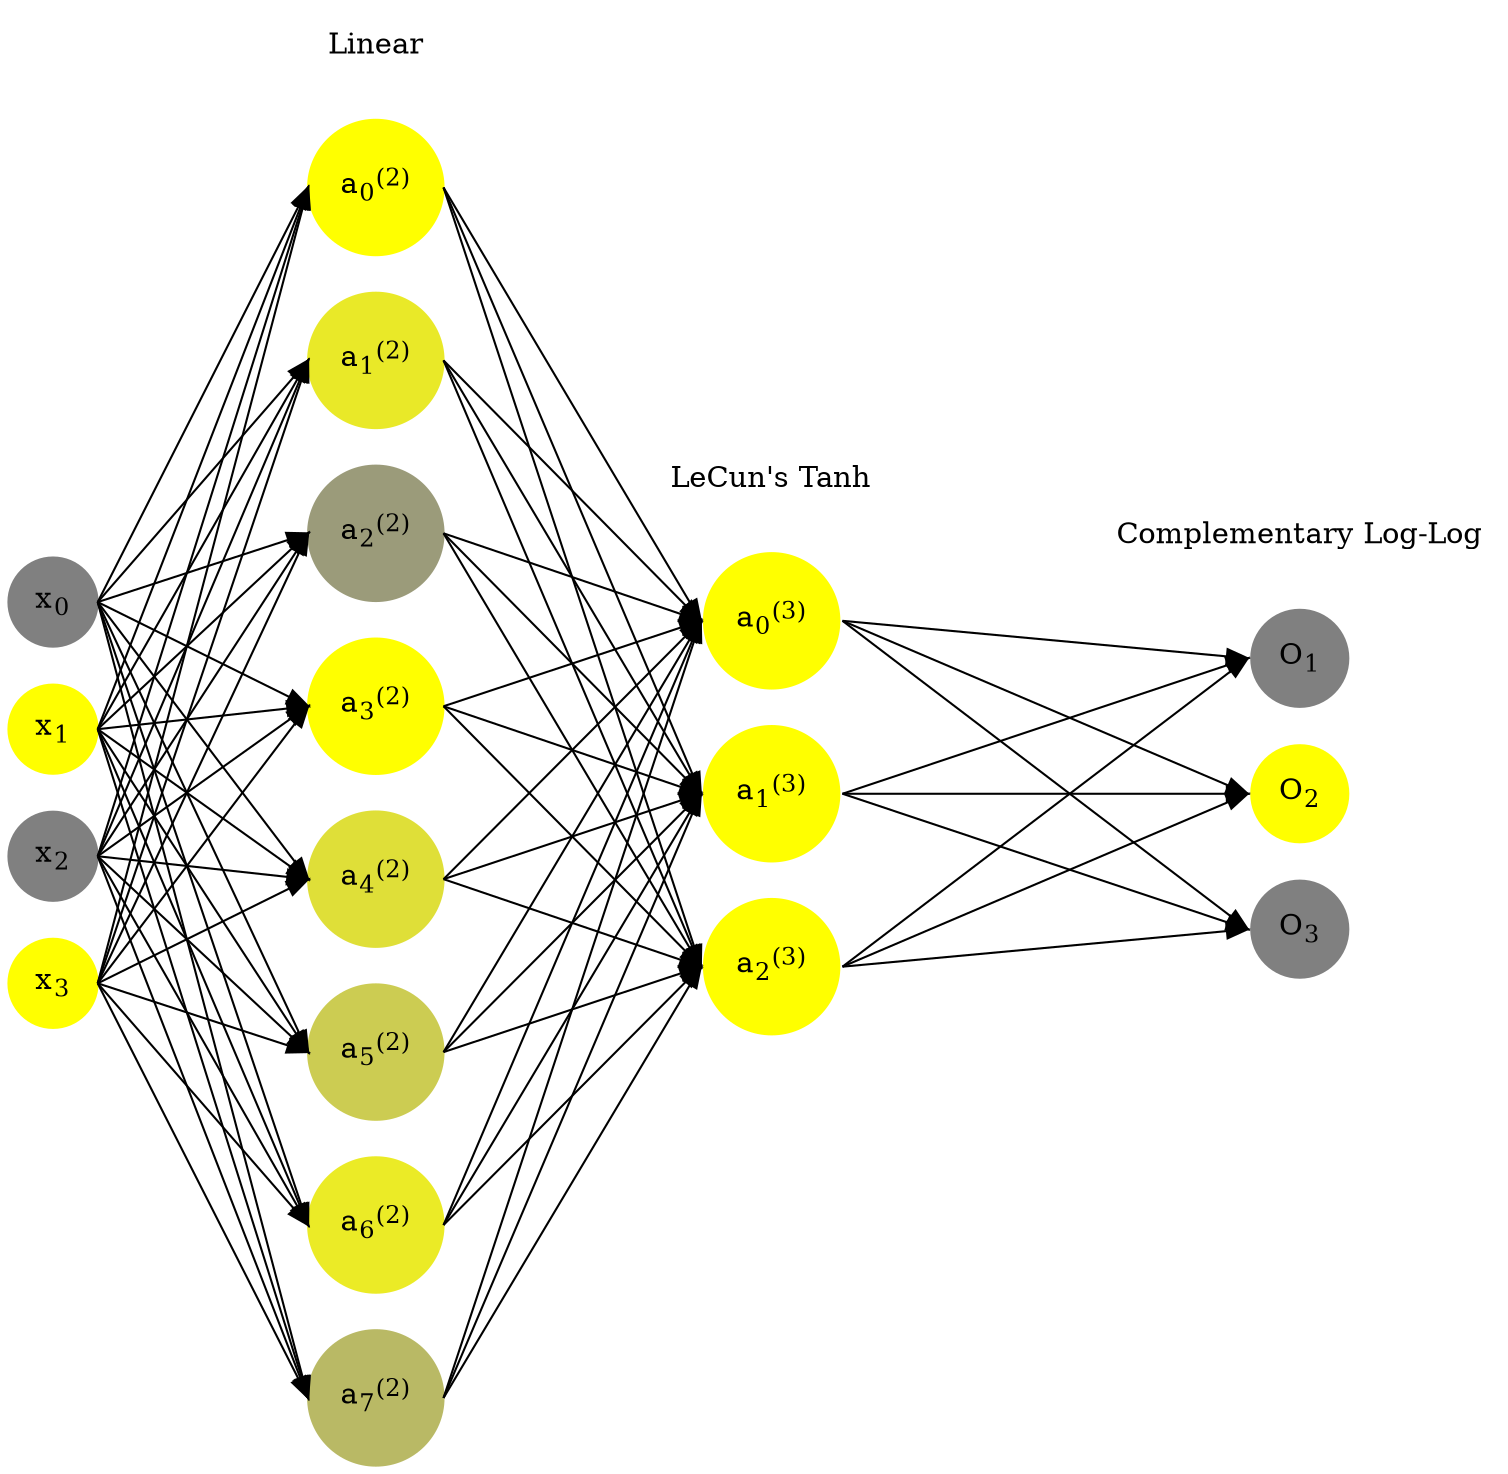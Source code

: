 digraph G {
	rankdir = LR;
	splines=false;
	edge[style=invis];
	ranksep= 1.4;
	{
	node [shape=circle, color="0.1667, 0.0, 0.5", style=filled, fillcolor="0.1667, 0.0, 0.5"];
	x0 [label=<x<sub>0</sub>>];
	}
	{
	node [shape=circle, color="0.1667, 1.0, 1.0", style=filled, fillcolor="0.1667, 1.0, 1.0"];
	x1 [label=<x<sub>1</sub>>];
	}
	{
	node [shape=circle, color="0.1667, 0.0, 0.5", style=filled, fillcolor="0.1667, 0.0, 0.5"];
	x2 [label=<x<sub>2</sub>>];
	}
	{
	node [shape=circle, color="0.1667, 1.0, 1.0", style=filled, fillcolor="0.1667, 1.0, 1.0"];
	x3 [label=<x<sub>3</sub>>];
	}
	{
	node [shape=circle, color="0.1667, 2.913055, 1.956527", style=filled, fillcolor="0.1667, 2.913055, 1.956527"];
	a02 [label=<a<sub>0</sub><sup>(2)</sup>>];
	}
	{
	node [shape=circle, color="0.1667, 0.825870, 0.912935", style=filled, fillcolor="0.1667, 0.825870, 0.912935"];
	a12 [label=<a<sub>1</sub><sup>(2)</sup>>];
	}
	{
	node [shape=circle, color="0.1667, 0.212713, 0.606356", style=filled, fillcolor="0.1667, 0.212713, 0.606356"];
	a22 [label=<a<sub>2</sub><sup>(2)</sup>>];
	}
	{
	node [shape=circle, color="0.1667, 2.473894, 1.736947", style=filled, fillcolor="0.1667, 2.473894, 1.736947"];
	a32 [label=<a<sub>3</sub><sup>(2)</sup>>];
	}
	{
	node [shape=circle, color="0.1667, 0.747384, 0.873692", style=filled, fillcolor="0.1667, 0.747384, 0.873692"];
	a42 [label=<a<sub>4</sub><sup>(2)</sup>>];
	}
	{
	node [shape=circle, color="0.1667, 0.599258, 0.799629", style=filled, fillcolor="0.1667, 0.599258, 0.799629"];
	a52 [label=<a<sub>5</sub><sup>(2)</sup>>];
	}
	{
	node [shape=circle, color="0.1667, 0.837638, 0.918819", style=filled, fillcolor="0.1667, 0.837638, 0.918819"];
	a62 [label=<a<sub>6</sub><sup>(2)</sup>>];
	}
	{
	node [shape=circle, color="0.1667, 0.451721, 0.725861", style=filled, fillcolor="0.1667, 0.451721, 0.725861"];
	a72 [label=<a<sub>7</sub><sup>(2)</sup>>];
	}
	{
	node [shape=circle, color="0.1667, 1.715828, 1.357914", style=filled, fillcolor="0.1667, 1.715828, 1.357914"];
	a03 [label=<a<sub>0</sub><sup>(3)</sup>>];
	}
	{
	node [shape=circle, color="0.1667, 1.715237, 1.357619", style=filled, fillcolor="0.1667, 1.715237, 1.357619"];
	a13 [label=<a<sub>1</sub><sup>(3)</sup>>];
	}
	{
	node [shape=circle, color="0.1667, 1.687920, 1.343960", style=filled, fillcolor="0.1667, 1.687920, 1.343960"];
	a23 [label=<a<sub>2</sub><sup>(3)</sup>>];
	}
	{
	node [shape=circle, color="0.1667, 0.0, 0.5", style=filled, fillcolor="0.1667, 0.0, 0.5"];
	O1 [label=<O<sub>1</sub>>];
	}
	{
	node [shape=circle, color="0.1667, 1.0, 1.0", style=filled, fillcolor="0.1667, 1.0, 1.0"];
	O2 [label=<O<sub>2</sub>>];
	}
	{
	node [shape=circle, color="0.1667, 0.0, 0.5", style=filled, fillcolor="0.1667, 0.0, 0.5"];
	O3 [label=<O<sub>3</sub>>];
	}
	{
	rank=same;
	x0->x1->x2->x3;
	}
	{
	rank=same;
	a02->a12->a22->a32->a42->a52->a62->a72;
	}
	{
	rank=same;
	a03->a13->a23;
	}
	{
	rank=same;
	O1->O2->O3;
	}
	l1 [shape=plaintext,label="Linear"];
	l1->a02;
	{rank=same; l1;a02};
	l2 [shape=plaintext,label="LeCun's Tanh"];
	l2->a03;
	{rank=same; l2;a03};
	l3 [shape=plaintext,label="Complementary Log-Log"];
	l3->O1;
	{rank=same; l3;O1};
edge[style=solid, tailport=e, headport=w];
	{x0;x1;x2;x3} -> {a02;a12;a22;a32;a42;a52;a62;a72};
	{a02;a12;a22;a32;a42;a52;a62;a72} -> {a03;a13;a23};
	{a03;a13;a23} -> {O1,O2,O3};
}